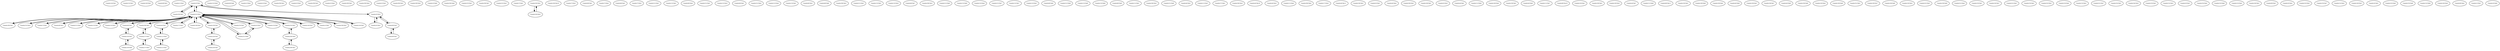 digraph RGL__DirectedAdjacencyGraph {
    "Country14/City1" [
        fontsize = 8,
        label = "Country14/City1"
    ]

    "Country15/City7" [
        fontsize = 8,
        label = "Country15/City7"
    ]

    "Country16/City5" [
        fontsize = 8,
        label = "Country16/City5"
    ]

    "Country9/City5" [
        fontsize = 8,
        label = "Country9/City5"
    ]

    "Country1/City3" [
        fontsize = 8,
        label = "Country1/City3"
    ]

    "Country2/City1" [
        fontsize = 8,
        label = "Country2/City1"
    ]

    "Country29/City1" [
        fontsize = 8,
        label = "Country29/City1"
    ]

    "Country15/City8" [
        fontsize = 8,
        label = "Country15/City8"
    ]

    "Country9/City6" [
        fontsize = 8,
        label = "Country9/City6"
    ]

    "Country1/City4" [
        fontsize = 8,
        label = "Country1/City4"
    ]

    "Country2/City2" [
        fontsize = 8,
        label = "Country2/City2"
    ]

    "Country14/City2" [
        fontsize = 8,
        label = "Country14/City2"
    ]

    "Country29/City2" [
        fontsize = 8,
        label = "Country29/City2"
    ]

    "Country2/City3" [
        fontsize = 8,
        label = "Country2/City3"
    ]

    "Country30/City1" [
        fontsize = 8,
        label = "Country30/City1"
    ]

    "Country29/City3" [
        fontsize = 8,
        label = "Country29/City3"
    ]

    "Country2/City4" [
        fontsize = 8,
        label = "Country2/City4"
    ]

    "Country30/City2" [
        fontsize = 8,
        label = "Country30/City2"
    ]

    "Country29/City4" [
        fontsize = 8,
        label = "Country29/City4"
    ]

    "Country2/City5" [
        fontsize = 8,
        label = "Country2/City5"
    ]

    "Country30/City3" [
        fontsize = 8,
        label = "Country30/City3"
    ]

    "Country29/City5" [
        fontsize = 8,
        label = "Country29/City5"
    ]

    "Country22/City1" [
        fontsize = 8,
        label = "Country22/City1"
    ]

    "Country2/City6" [
        fontsize = 8,
        label = "Country2/City6"
    ]

    "Country29/City6" [
        fontsize = 8,
        label = "Country29/City6"
    ]

    "Country22/City2" [
        fontsize = 8,
        label = "Country22/City2"
    ]

    "Country29/City7" [
        fontsize = 8,
        label = "Country29/City7"
    ]

    "Country22/City3" [
        fontsize = 8,
        label = "Country22/City3"
    ]

    "Country7/City1" [
        fontsize = 8,
        label = "Country7/City1"
    ]

    "Country7/City2" [
        fontsize = 8,
        label = "Country7/City2"
    ]

    "Country20/City1" [
        fontsize = 8,
        label = "Country20/City1"
    ]

    "Country18/City10" [
        fontsize = 8,
        label = "Country18/City10"
    ]

    "Country8/City1" [
        fontsize = 8,
        label = "Country8/City1"
    ]

    "Country7/City3" [
        fontsize = 8,
        label = "Country7/City3"
    ]

    "Country20/City2" [
        fontsize = 8,
        label = "Country20/City2"
    ]

    "Country8/City2" [
        fontsize = 8,
        label = "Country8/City2"
    ]

    "Country7/City4" [
        fontsize = 8,
        label = "Country7/City4"
    ]

    "Country21/City1" [
        fontsize = 8,
        label = "Country21/City1"
    ]

    "Country20/City3" [
        fontsize = 8,
        label = "Country20/City3"
    ]

    "Country12/City1" [
        fontsize = 8,
        label = "Country12/City1"
    ]

    "Country8/City3" [
        fontsize = 8,
        label = "Country8/City3"
    ]

    "Country7/City5" [
        fontsize = 8,
        label = "Country7/City5"
    ]

    "Country21/City2" [
        fontsize = 8,
        label = "Country21/City2"
    ]

    "Country12/City2" [
        fontsize = 8,
        label = "Country12/City2"
    ]

    "Country8/City4" [
        fontsize = 8,
        label = "Country8/City4"
    ]

    "Country21/City3" [
        fontsize = 8,
        label = "Country21/City3"
    ]

    "Country12/City3" [
        fontsize = 8,
        label = "Country12/City3"
    ]

    "Country13/City1" [
        fontsize = 8,
        label = "Country13/City1"
    ]

    "Country6/City1" [
        fontsize = 8,
        label = "Country6/City1"
    ]

    "Country8/City5" [
        fontsize = 8,
        label = "Country8/City5"
    ]

    "Country28/City1" [
        fontsize = 8,
        label = "Country28/City1"
    ]

    "Country21/City4" [
        fontsize = 8,
        label = "Country21/City4"
    ]

    "Country12/City4" [
        fontsize = 8,
        label = "Country12/City4"
    ]

    "Country13/City2" [
        fontsize = 8,
        label = "Country13/City2"
    ]

    "Country6/City2" [
        fontsize = 8,
        label = "Country6/City2"
    ]

    "Country8/City6" [
        fontsize = 8,
        label = "Country8/City6"
    ]

    "Country28/City2" [
        fontsize = 8,
        label = "Country28/City2"
    ]

    "Country21/City5" [
        fontsize = 8,
        label = "Country21/City5"
    ]

    "Country12/City5" [
        fontsize = 8,
        label = "Country12/City5"
    ]

    "Country13/City3" [
        fontsize = 8,
        label = "Country13/City3"
    ]

    "Country8/City7" [
        fontsize = 8,
        label = "Country8/City7"
    ]

    "Country28/City3" [
        fontsize = 8,
        label = "Country28/City3"
    ]

    "Country21/City6" [
        fontsize = 8,
        label = "Country21/City6"
    ]

    "Country12/City6" [
        fontsize = 8,
        label = "Country12/City6"
    ]

    "Country13/City4" [
        fontsize = 8,
        label = "Country13/City4"
    ]

    "Country28/City4" [
        fontsize = 8,
        label = "Country28/City4"
    ]

    "Country21/City7" [
        fontsize = 8,
        label = "Country21/City7"
    ]

    "Country12/City7" [
        fontsize = 8,
        label = "Country12/City7"
    ]

    "Country13/City5" [
        fontsize = 8,
        label = "Country13/City5"
    ]

    "Country8/City8" [
        fontsize = 8,
        label = "Country8/City8"
    ]

    "Country11/City1" [
        fontsize = 8,
        label = "Country11/City1"
    ]

    "Country26/City1" [
        fontsize = 8,
        label = "Country26/City1"
    ]

    "Country21/City8" [
        fontsize = 8,
        label = "Country21/City8"
    ]

    "Country12/City8" [
        fontsize = 8,
        label = "Country12/City8"
    ]

    "Country13/City6" [
        fontsize = 8,
        label = "Country13/City6"
    ]

    "Country8/City9" [
        fontsize = 8,
        label = "Country8/City9"
    ]

    "Country4/City1" [
        fontsize = 8,
        label = "Country4/City1"
    ]

    "Country11/City2" [
        fontsize = 8,
        label = "Country11/City2"
    ]

    "Country26/City2" [
        fontsize = 8,
        label = "Country26/City2"
    ]

    "Country21/City9" [
        fontsize = 8,
        label = "Country21/City9"
    ]

    "Country4/City2" [
        fontsize = 8,
        label = "Country4/City2"
    ]

    "Country11/City3" [
        fontsize = 8,
        label = "Country11/City3"
    ]

    "Country27/City1" [
        fontsize = 8,
        label = "Country27/City1"
    ]

    "Country26/City3" [
        fontsize = 8,
        label = "Country26/City3"
    ]

    "Country17/City1" [
        fontsize = 8,
        label = "Country17/City1"
    ]

    "Country4/City10" [
        fontsize = 8,
        label = "Country4/City10"
    ]

    "Country18/City1" [
        fontsize = 8,
        label = "Country18/City1"
    ]

    "Country5/City1" [
        fontsize = 8,
        label = "Country5/City1"
    ]

    "Country4/City3" [
        fontsize = 8,
        label = "Country4/City3"
    ]

    "Country11/City4" [
        fontsize = 8,
        label = "Country11/City4"
    ]

    "Country27/City2" [
        fontsize = 8,
        label = "Country27/City2"
    ]

    "Country26/City4" [
        fontsize = 8,
        label = "Country26/City4"
    ]

    "Country17/City2" [
        fontsize = 8,
        label = "Country17/City2"
    ]

    "Country4/City11" [
        fontsize = 8,
        label = "Country4/City11"
    ]

    "Country18/City2" [
        fontsize = 8,
        label = "Country18/City2"
    ]

    "Country5/City2" [
        fontsize = 8,
        label = "Country5/City2"
    ]

    "Country4/City4" [
        fontsize = 8,
        label = "Country4/City4"
    ]

    "Country11/City5" [
        fontsize = 8,
        label = "Country11/City5"
    ]

    "Country27/City3" [
        fontsize = 8,
        label = "Country27/City3"
    ]

    "Country26/City5" [
        fontsize = 8,
        label = "Country26/City5"
    ]

    "Country18/City3" [
        fontsize = 8,
        label = "Country18/City3"
    ]

    "Country19/City1" [
        fontsize = 8,
        label = "Country19/City1"
    ]

    "Country5/City3" [
        fontsize = 8,
        label = "Country5/City3"
    ]

    "Country4/City5" [
        fontsize = 8,
        label = "Country4/City5"
    ]

    "Country11/City6" [
        fontsize = 8,
        label = "Country11/City6"
    ]

    "Country18/City4" [
        fontsize = 8,
        label = "Country18/City4"
    ]

    "Country19/City2" [
        fontsize = 8,
        label = "Country19/City2"
    ]

    "Country4/City6" [
        fontsize = 8,
        label = "Country4/City6"
    ]

    "Country11/City7" [
        fontsize = 8,
        label = "Country11/City7"
    ]

    "Country8/City10" [
        fontsize = 8,
        label = "Country8/City10"
    ]

    "Country10/City1" [
        fontsize = 8,
        label = "Country10/City1"
    ]

    "Country18/City5" [
        fontsize = 8,
        label = "Country18/City5"
    ]

    "Country19/City3" [
        fontsize = 8,
        label = "Country19/City3"
    ]

    "Country4/City7" [
        fontsize = 8,
        label = "Country4/City7"
    ]

    "Country11/City8" [
        fontsize = 8,
        label = "Country11/City8"
    ]

    "Country8/City11" [
        fontsize = 8,
        label = "Country8/City11"
    ]

    "Country10/City2" [
        fontsize = 8,
        label = "Country10/City2"
    ]

    "Country18/City6" [
        fontsize = 8,
        label = "Country18/City6"
    ]

    "Country19/City4" [
        fontsize = 8,
        label = "Country19/City4"
    ]

    "Country4/City8" [
        fontsize = 8,
        label = "Country4/City8"
    ]

    "Country19/City5" [
        fontsize = 8,
        label = "Country19/City5"
    ]

    "Country10/City3" [
        fontsize = 8,
        label = "Country10/City3"
    ]

    "Country18/City7" [
        fontsize = 8,
        label = "Country18/City7"
    ]

    "Country4/City9" [
        fontsize = 8,
        label = "Country4/City9"
    ]

    "Country31/City1" [
        fontsize = 8,
        label = "Country31/City1"
    ]

    "Country19/City6" [
        fontsize = 8,
        label = "Country19/City6"
    ]

    "Country10/City4" [
        fontsize = 8,
        label = "Country10/City4"
    ]

    "Country18/City8" [
        fontsize = 8,
        label = "Country18/City8"
    ]

    "Country31/City2" [
        fontsize = 8,
        label = "Country31/City2"
    ]

    "Country19/City7" [
        fontsize = 8,
        label = "Country19/City7"
    ]

    "Country18/City9" [
        fontsize = 8,
        label = "Country18/City9"
    ]

    "Country10/City5" [
        fontsize = 8,
        label = "Country10/City5"
    ]

    "Country31/City3" [
        fontsize = 8,
        label = "Country31/City3"
    ]

    "Country23/City1" [
        fontsize = 8,
        label = "Country23/City1"
    ]

    "Country19/City8" [
        fontsize = 8,
        label = "Country19/City8"
    ]

    "Country10/City6" [
        fontsize = 8,
        label = "Country10/City6"
    ]

    "Country31/City4" [
        fontsize = 8,
        label = "Country31/City4"
    ]

    "Country23/City2" [
        fontsize = 8,
        label = "Country23/City2"
    ]

    "Country10/City7" [
        fontsize = 8,
        label = "Country10/City7"
    ]

    "Country31/City5" [
        fontsize = 8,
        label = "Country31/City5"
    ]

    "Country25/City1" [
        fontsize = 8,
        label = "Country25/City1"
    ]

    "Country24/City1" [
        fontsize = 8,
        label = "Country24/City1"
    ]

    "Country23/City3" [
        fontsize = 8,
        label = "Country23/City3"
    ]

    "Country3/City1" [
        fontsize = 8,
        label = "Country3/City1"
    ]

    "Country15/City1" [
        fontsize = 8,
        label = "Country15/City1"
    ]

    "Country31/City6" [
        fontsize = 8,
        label = "Country31/City6"
    ]

    "Country25/City2" [
        fontsize = 8,
        label = "Country25/City2"
    ]

    "Country24/City2" [
        fontsize = 8,
        label = "Country24/City2"
    ]

    "Country23/City4" [
        fontsize = 8,
        label = "Country23/City4"
    ]

    "Country15/City2" [
        fontsize = 8,
        label = "Country15/City2"
    ]

    "Country3/City2" [
        fontsize = 8,
        label = "Country3/City2"
    ]

    "Country31/City7" [
        fontsize = 8,
        label = "Country31/City7"
    ]

    "Country25/City3" [
        fontsize = 8,
        label = "Country25/City3"
    ]

    "Country24/City3" [
        fontsize = 8,
        label = "Country24/City3"
    ]

    "Country23/City5" [
        fontsize = 8,
        label = "Country23/City5"
    ]

    "Country15/City3" [
        fontsize = 8,
        label = "Country15/City3"
    ]

    "Country16/City1" [
        fontsize = 8,
        label = "Country16/City1"
    ]

    "Country9/City1" [
        fontsize = 8,
        label = "Country9/City1"
    ]

    "Country3/City3" [
        fontsize = 8,
        label = "Country3/City3"
    ]

    "Country25/City4" [
        fontsize = 8,
        label = "Country25/City4"
    ]

    "Country23/City6" [
        fontsize = 8,
        label = "Country23/City6"
    ]

    "Country15/City4" [
        fontsize = 8,
        label = "Country15/City4"
    ]

    "Country16/City2" [
        fontsize = 8,
        label = "Country16/City2"
    ]

    "Country9/City2" [
        fontsize = 8,
        label = "Country9/City2"
    ]

    "Country3/City4" [
        fontsize = 8,
        label = "Country3/City4"
    ]

    "Country25/City5" [
        fontsize = 8,
        label = "Country25/City5"
    ]

    "Country23/City7" [
        fontsize = 8,
        label = "Country23/City7"
    ]

    "Country15/City5" [
        fontsize = 8,
        label = "Country15/City5"
    ]

    "Country16/City3" [
        fontsize = 8,
        label = "Country16/City3"
    ]

    "Country9/City3" [
        fontsize = 8,
        label = "Country9/City3"
    ]

    "Country1/City1" [
        fontsize = 8,
        label = "Country1/City1"
    ]

    "Country3/City5" [
        fontsize = 8,
        label = "Country3/City5"
    ]

    "Country25/City6" [
        fontsize = 8,
        label = "Country25/City6"
    ]

    "Country23/City8" [
        fontsize = 8,
        label = "Country23/City8"
    ]

    "Country15/City6" [
        fontsize = 8,
        label = "Country15/City6"
    ]

    "Country16/City4" [
        fontsize = 8,
        label = "Country16/City4"
    ]

    "Country9/City4" [
        fontsize = 8,
        label = "Country9/City4"
    ]

    "Country1/City2" [
        fontsize = 8,
        label = "Country1/City2"
    ]

    "Country3/City6" [
        fontsize = 8,
        label = "Country3/City6"
    ]

    "Country2/City1" -> "Country20/City2" [
        fontsize = 8
    ]

    "Country2/City1" -> "Country3/City2" [
        fontsize = 8
    ]

    "Country2/City1" -> "Country31/City1" [
        fontsize = 8
    ]

    "Country29/City1" -> "Country31/City1" [
        fontsize = 8
    ]

    "Country14/City2" -> "Country31/City1" [
        fontsize = 8
    ]

    "Country30/City1" -> "Country31/City1" [
        fontsize = 8
    ]

    "Country22/City1" -> "Country31/City1" [
        fontsize = 8
    ]

    "Country7/City1" -> "Country31/City1" [
        fontsize = 8
    ]

    "Country20/City1" -> "Country20/City3" [
        fontsize = 8
    ]

    "Country8/City1" -> "Country31/City1" [
        fontsize = 8
    ]

    "Country20/City2" -> "Country2/City1" [
        fontsize = 8
    ]

    "Country21/City1" -> "Country31/City1" [
        fontsize = 8
    ]

    "Country20/City3" -> "Country20/City1" [
        fontsize = 8
    ]

    "Country12/City1" -> "Country31/City1" [
        fontsize = 8
    ]

    "Country13/City1" -> "Country31/City1" [
        fontsize = 8
    ]

    "Country6/City1" -> "Country31/City1" [
        fontsize = 8
    ]

    "Country6/City1" -> "Country10/City3" [
        fontsize = 8
    ]

    "Country28/City1" -> "Country28/City4" [
        fontsize = 8
    ]

    "Country28/City4" -> "Country28/City1" [
        fontsize = 8
    ]

    "Country28/City4" -> "Country25/City1" [
        fontsize = 8
    ]

    "Country11/City1" -> "Country11/City5" [
        fontsize = 8
    ]

    "Country26/City1" -> "Country31/City1" [
        fontsize = 8
    ]

    "Country26/City1" -> "Country27/City2" [
        fontsize = 8
    ]

    "Country4/City1" -> "Country11/City5" [
        fontsize = 8
    ]

    "Country4/City1" -> "Country31/City1" [
        fontsize = 8
    ]

    "Country17/City1" -> "Country31/City1" [
        fontsize = 8
    ]

    "Country18/City1" -> "Country31/City1" [
        fontsize = 8
    ]

    "Country5/City1" -> "Country31/City1" [
        fontsize = 8
    ]

    "Country5/City1" -> "Country31/City6" [
        fontsize = 8
    ]

    "Country27/City2" -> "Country26/City1" [
        fontsize = 8
    ]

    "Country27/City2" -> "Country27/City3" [
        fontsize = 8
    ]

    "Country11/City5" -> "Country11/City1" [
        fontsize = 8
    ]

    "Country11/City5" -> "Country4/City1" [
        fontsize = 8
    ]

    "Country27/City3" -> "Country27/City2" [
        fontsize = 8
    ]

    "Country19/City1" -> "Country31/City1" [
        fontsize = 8
    ]

    "Country19/City1" -> "Country24/City2" [
        fontsize = 8
    ]

    "Country10/City3" -> "Country10/City6" [
        fontsize = 8
    ]

    "Country10/City3" -> "Country6/City1" [
        fontsize = 8
    ]

    "Country31/City1" -> "Country18/City1" [
        fontsize = 8
    ]

    "Country31/City1" -> "Country21/City1" [
        fontsize = 8
    ]

    "Country31/City1" -> "Country29/City1" [
        fontsize = 8
    ]

    "Country31/City1" -> "Country5/City1" [
        fontsize = 8
    ]

    "Country31/City1" -> "Country30/City1" [
        fontsize = 8
    ]

    "Country31/City1" -> "Country8/City1" [
        fontsize = 8
    ]

    "Country31/City1" -> "Country4/City1" [
        fontsize = 8
    ]

    "Country31/City1" -> "Country13/City1" [
        fontsize = 8
    ]

    "Country31/City1" -> "Country7/City1" [
        fontsize = 8
    ]

    "Country31/City1" -> "Country12/City1" [
        fontsize = 8
    ]

    "Country31/City1" -> "Country22/City1" [
        fontsize = 8
    ]

    "Country31/City1" -> "Country14/City2" [
        fontsize = 8
    ]

    "Country31/City1" -> "Country25/City1" [
        fontsize = 8
    ]

    "Country31/City1" -> "Country23/City1" [
        fontsize = 8
    ]

    "Country31/City1" -> "Country26/City1" [
        fontsize = 8
    ]

    "Country31/City1" -> "Country2/City1" [
        fontsize = 8
    ]

    "Country31/City1" -> "Country31/City6" [
        fontsize = 8
    ]

    "Country31/City1" -> "Country16/City1" [
        fontsize = 8
    ]

    "Country31/City1" -> "Country1/City1" [
        fontsize = 8
    ]

    "Country31/City1" -> "Country19/City1" [
        fontsize = 8
    ]

    "Country31/City1" -> "Country17/City1" [
        fontsize = 8
    ]

    "Country31/City1" -> "Country15/City1" [
        fontsize = 8
    ]

    "Country31/City1" -> "Country6/City1" [
        fontsize = 8
    ]

    "Country23/City1" -> "Country31/City1" [
        fontsize = 8
    ]

    "Country10/City6" -> "Country10/City3" [
        fontsize = 8
    ]

    "Country25/City1" -> "Country28/City4" [
        fontsize = 8
    ]

    "Country25/City1" -> "Country31/City1" [
        fontsize = 8
    ]

    "Country24/City1" -> "Country24/City2" [
        fontsize = 8
    ]

    "Country3/City1" -> "Country3/City2" [
        fontsize = 8
    ]

    "Country15/City1" -> "Country31/City1" [
        fontsize = 8
    ]

    "Country31/City6" -> "Country5/City1" [
        fontsize = 8
    ]

    "Country31/City6" -> "Country31/City1" [
        fontsize = 8
    ]

    "Country24/City2" -> "Country24/City1" [
        fontsize = 8
    ]

    "Country24/City2" -> "Country19/City1" [
        fontsize = 8
    ]

    "Country3/City2" -> "Country3/City1" [
        fontsize = 8
    ]

    "Country3/City2" -> "Country9/City3" [
        fontsize = 8
    ]

    "Country3/City2" -> "Country2/City1" [
        fontsize = 8
    ]

    "Country16/City1" -> "Country31/City1" [
        fontsize = 8
    ]

    "Country9/City1" -> "Country9/City3" [
        fontsize = 8
    ]

    "Country9/City3" -> "Country3/City2" [
        fontsize = 8
    ]

    "Country9/City3" -> "Country9/City1" [
        fontsize = 8
    ]

    "Country1/City1" -> "Country31/City1" [
        fontsize = 8
    ]
}
